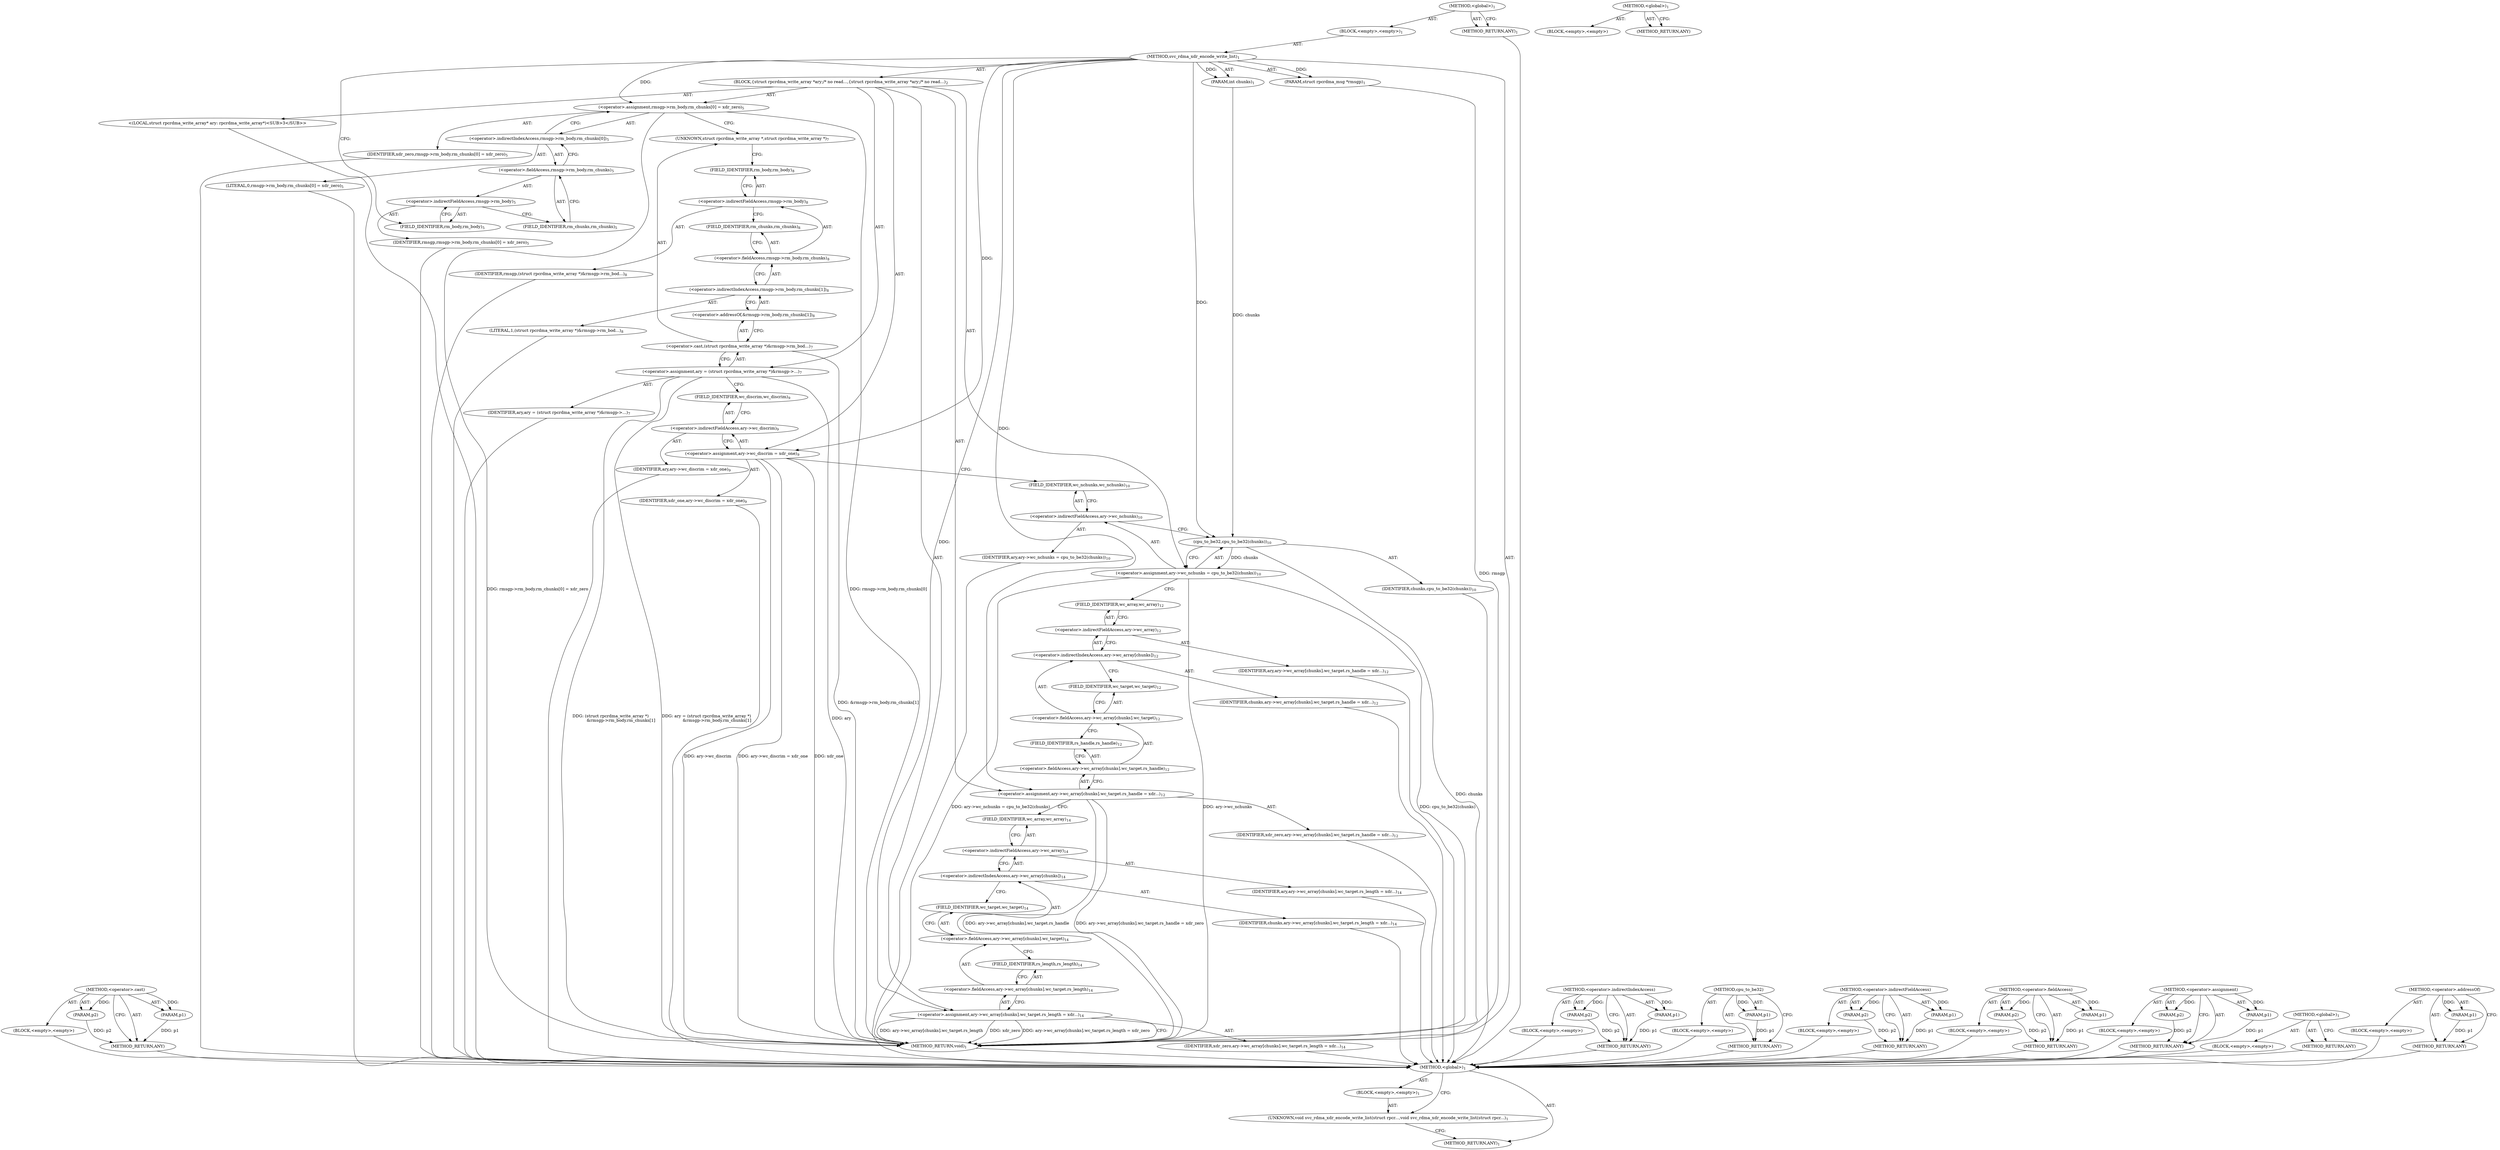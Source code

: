 digraph "&lt;global&gt;" {
vulnerable_108 [label=<(METHOD,&lt;operator&gt;.cast)>];
vulnerable_109 [label=<(PARAM,p1)>];
vulnerable_110 [label=<(PARAM,p2)>];
vulnerable_111 [label=<(BLOCK,&lt;empty&gt;,&lt;empty&gt;)>];
vulnerable_112 [label=<(METHOD_RETURN,ANY)>];
vulnerable_6 [label=<(METHOD,&lt;global&gt;)<SUB>1</SUB>>];
vulnerable_7 [label=<(BLOCK,&lt;empty&gt;,&lt;empty&gt;)<SUB>1</SUB>>];
vulnerable_8 [label=<(METHOD,svc_rdma_xdr_encode_write_list)<SUB>1</SUB>>];
vulnerable_9 [label=<(PARAM,struct rpcrdma_msg *rmsgp)<SUB>1</SUB>>];
vulnerable_10 [label=<(PARAM,int chunks)<SUB>1</SUB>>];
vulnerable_11 [label=<(BLOCK,{
	struct rpcrdma_write_array *ary;
	/* no read...,{
	struct rpcrdma_write_array *ary;
	/* no read...)<SUB>2</SUB>>];
vulnerable_12 [label="<(LOCAL,struct rpcrdma_write_array* ary: rpcrdma_write_array*)<SUB>3</SUB>>"];
vulnerable_13 [label=<(&lt;operator&gt;.assignment,rmsgp-&gt;rm_body.rm_chunks[0] = xdr_zero)<SUB>5</SUB>>];
vulnerable_14 [label=<(&lt;operator&gt;.indirectIndexAccess,rmsgp-&gt;rm_body.rm_chunks[0])<SUB>5</SUB>>];
vulnerable_15 [label=<(&lt;operator&gt;.fieldAccess,rmsgp-&gt;rm_body.rm_chunks)<SUB>5</SUB>>];
vulnerable_16 [label=<(&lt;operator&gt;.indirectFieldAccess,rmsgp-&gt;rm_body)<SUB>5</SUB>>];
vulnerable_17 [label=<(IDENTIFIER,rmsgp,rmsgp-&gt;rm_body.rm_chunks[0] = xdr_zero)<SUB>5</SUB>>];
vulnerable_18 [label=<(FIELD_IDENTIFIER,rm_body,rm_body)<SUB>5</SUB>>];
vulnerable_19 [label=<(FIELD_IDENTIFIER,rm_chunks,rm_chunks)<SUB>5</SUB>>];
vulnerable_20 [label=<(LITERAL,0,rmsgp-&gt;rm_body.rm_chunks[0] = xdr_zero)<SUB>5</SUB>>];
vulnerable_21 [label=<(IDENTIFIER,xdr_zero,rmsgp-&gt;rm_body.rm_chunks[0] = xdr_zero)<SUB>5</SUB>>];
vulnerable_22 [label=<(&lt;operator&gt;.assignment,ary = (struct rpcrdma_write_array *)
		&amp;rmsgp-&gt;...)<SUB>7</SUB>>];
vulnerable_23 [label=<(IDENTIFIER,ary,ary = (struct rpcrdma_write_array *)
		&amp;rmsgp-&gt;...)<SUB>7</SUB>>];
vulnerable_24 [label=<(&lt;operator&gt;.cast,(struct rpcrdma_write_array *)
		&amp;rmsgp-&gt;rm_bod...)<SUB>7</SUB>>];
vulnerable_25 [label=<(UNKNOWN,struct rpcrdma_write_array *,struct rpcrdma_write_array *)<SUB>7</SUB>>];
vulnerable_26 [label=<(&lt;operator&gt;.addressOf,&amp;rmsgp-&gt;rm_body.rm_chunks[1])<SUB>8</SUB>>];
vulnerable_27 [label=<(&lt;operator&gt;.indirectIndexAccess,rmsgp-&gt;rm_body.rm_chunks[1])<SUB>8</SUB>>];
vulnerable_28 [label=<(&lt;operator&gt;.fieldAccess,rmsgp-&gt;rm_body.rm_chunks)<SUB>8</SUB>>];
vulnerable_29 [label=<(&lt;operator&gt;.indirectFieldAccess,rmsgp-&gt;rm_body)<SUB>8</SUB>>];
vulnerable_30 [label=<(IDENTIFIER,rmsgp,(struct rpcrdma_write_array *)
		&amp;rmsgp-&gt;rm_bod...)<SUB>8</SUB>>];
vulnerable_31 [label=<(FIELD_IDENTIFIER,rm_body,rm_body)<SUB>8</SUB>>];
vulnerable_32 [label=<(FIELD_IDENTIFIER,rm_chunks,rm_chunks)<SUB>8</SUB>>];
vulnerable_33 [label=<(LITERAL,1,(struct rpcrdma_write_array *)
		&amp;rmsgp-&gt;rm_bod...)<SUB>8</SUB>>];
vulnerable_34 [label=<(&lt;operator&gt;.assignment,ary-&gt;wc_discrim = xdr_one)<SUB>9</SUB>>];
vulnerable_35 [label=<(&lt;operator&gt;.indirectFieldAccess,ary-&gt;wc_discrim)<SUB>9</SUB>>];
vulnerable_36 [label=<(IDENTIFIER,ary,ary-&gt;wc_discrim = xdr_one)<SUB>9</SUB>>];
vulnerable_37 [label=<(FIELD_IDENTIFIER,wc_discrim,wc_discrim)<SUB>9</SUB>>];
vulnerable_38 [label=<(IDENTIFIER,xdr_one,ary-&gt;wc_discrim = xdr_one)<SUB>9</SUB>>];
vulnerable_39 [label=<(&lt;operator&gt;.assignment,ary-&gt;wc_nchunks = cpu_to_be32(chunks))<SUB>10</SUB>>];
vulnerable_40 [label=<(&lt;operator&gt;.indirectFieldAccess,ary-&gt;wc_nchunks)<SUB>10</SUB>>];
vulnerable_41 [label=<(IDENTIFIER,ary,ary-&gt;wc_nchunks = cpu_to_be32(chunks))<SUB>10</SUB>>];
vulnerable_42 [label=<(FIELD_IDENTIFIER,wc_nchunks,wc_nchunks)<SUB>10</SUB>>];
vulnerable_43 [label=<(cpu_to_be32,cpu_to_be32(chunks))<SUB>10</SUB>>];
vulnerable_44 [label=<(IDENTIFIER,chunks,cpu_to_be32(chunks))<SUB>10</SUB>>];
vulnerable_45 [label=<(&lt;operator&gt;.assignment,ary-&gt;wc_array[chunks].wc_target.rs_handle = xdr...)<SUB>12</SUB>>];
vulnerable_46 [label=<(&lt;operator&gt;.fieldAccess,ary-&gt;wc_array[chunks].wc_target.rs_handle)<SUB>12</SUB>>];
vulnerable_47 [label=<(&lt;operator&gt;.fieldAccess,ary-&gt;wc_array[chunks].wc_target)<SUB>12</SUB>>];
vulnerable_48 [label=<(&lt;operator&gt;.indirectIndexAccess,ary-&gt;wc_array[chunks])<SUB>12</SUB>>];
vulnerable_49 [label=<(&lt;operator&gt;.indirectFieldAccess,ary-&gt;wc_array)<SUB>12</SUB>>];
vulnerable_50 [label=<(IDENTIFIER,ary,ary-&gt;wc_array[chunks].wc_target.rs_handle = xdr...)<SUB>12</SUB>>];
vulnerable_51 [label=<(FIELD_IDENTIFIER,wc_array,wc_array)<SUB>12</SUB>>];
vulnerable_52 [label=<(IDENTIFIER,chunks,ary-&gt;wc_array[chunks].wc_target.rs_handle = xdr...)<SUB>12</SUB>>];
vulnerable_53 [label=<(FIELD_IDENTIFIER,wc_target,wc_target)<SUB>12</SUB>>];
vulnerable_54 [label=<(FIELD_IDENTIFIER,rs_handle,rs_handle)<SUB>12</SUB>>];
vulnerable_55 [label=<(IDENTIFIER,xdr_zero,ary-&gt;wc_array[chunks].wc_target.rs_handle = xdr...)<SUB>12</SUB>>];
vulnerable_56 [label=<(&lt;operator&gt;.assignment,ary-&gt;wc_array[chunks].wc_target.rs_length = xdr...)<SUB>14</SUB>>];
vulnerable_57 [label=<(&lt;operator&gt;.fieldAccess,ary-&gt;wc_array[chunks].wc_target.rs_length)<SUB>14</SUB>>];
vulnerable_58 [label=<(&lt;operator&gt;.fieldAccess,ary-&gt;wc_array[chunks].wc_target)<SUB>14</SUB>>];
vulnerable_59 [label=<(&lt;operator&gt;.indirectIndexAccess,ary-&gt;wc_array[chunks])<SUB>14</SUB>>];
vulnerable_60 [label=<(&lt;operator&gt;.indirectFieldAccess,ary-&gt;wc_array)<SUB>14</SUB>>];
vulnerable_61 [label=<(IDENTIFIER,ary,ary-&gt;wc_array[chunks].wc_target.rs_length = xdr...)<SUB>14</SUB>>];
vulnerable_62 [label=<(FIELD_IDENTIFIER,wc_array,wc_array)<SUB>14</SUB>>];
vulnerable_63 [label=<(IDENTIFIER,chunks,ary-&gt;wc_array[chunks].wc_target.rs_length = xdr...)<SUB>14</SUB>>];
vulnerable_64 [label=<(FIELD_IDENTIFIER,wc_target,wc_target)<SUB>14</SUB>>];
vulnerable_65 [label=<(FIELD_IDENTIFIER,rs_length,rs_length)<SUB>14</SUB>>];
vulnerable_66 [label=<(IDENTIFIER,xdr_zero,ary-&gt;wc_array[chunks].wc_target.rs_length = xdr...)<SUB>14</SUB>>];
vulnerable_67 [label=<(METHOD_RETURN,void)<SUB>1</SUB>>];
vulnerable_69 [label=<(METHOD_RETURN,ANY)<SUB>1</SUB>>];
vulnerable_93 [label=<(METHOD,&lt;operator&gt;.indirectIndexAccess)>];
vulnerable_94 [label=<(PARAM,p1)>];
vulnerable_95 [label=<(PARAM,p2)>];
vulnerable_96 [label=<(BLOCK,&lt;empty&gt;,&lt;empty&gt;)>];
vulnerable_97 [label=<(METHOD_RETURN,ANY)>];
vulnerable_117 [label=<(METHOD,cpu_to_be32)>];
vulnerable_118 [label=<(PARAM,p1)>];
vulnerable_119 [label=<(BLOCK,&lt;empty&gt;,&lt;empty&gt;)>];
vulnerable_120 [label=<(METHOD_RETURN,ANY)>];
vulnerable_103 [label=<(METHOD,&lt;operator&gt;.indirectFieldAccess)>];
vulnerable_104 [label=<(PARAM,p1)>];
vulnerable_105 [label=<(PARAM,p2)>];
vulnerable_106 [label=<(BLOCK,&lt;empty&gt;,&lt;empty&gt;)>];
vulnerable_107 [label=<(METHOD_RETURN,ANY)>];
vulnerable_98 [label=<(METHOD,&lt;operator&gt;.fieldAccess)>];
vulnerable_99 [label=<(PARAM,p1)>];
vulnerable_100 [label=<(PARAM,p2)>];
vulnerable_101 [label=<(BLOCK,&lt;empty&gt;,&lt;empty&gt;)>];
vulnerable_102 [label=<(METHOD_RETURN,ANY)>];
vulnerable_88 [label=<(METHOD,&lt;operator&gt;.assignment)>];
vulnerable_89 [label=<(PARAM,p1)>];
vulnerable_90 [label=<(PARAM,p2)>];
vulnerable_91 [label=<(BLOCK,&lt;empty&gt;,&lt;empty&gt;)>];
vulnerable_92 [label=<(METHOD_RETURN,ANY)>];
vulnerable_82 [label=<(METHOD,&lt;global&gt;)<SUB>1</SUB>>];
vulnerable_83 [label=<(BLOCK,&lt;empty&gt;,&lt;empty&gt;)>];
vulnerable_84 [label=<(METHOD_RETURN,ANY)>];
vulnerable_113 [label=<(METHOD,&lt;operator&gt;.addressOf)>];
vulnerable_114 [label=<(PARAM,p1)>];
vulnerable_115 [label=<(BLOCK,&lt;empty&gt;,&lt;empty&gt;)>];
vulnerable_116 [label=<(METHOD_RETURN,ANY)>];
fixed_6 [label=<(METHOD,&lt;global&gt;)<SUB>1</SUB>>];
fixed_7 [label=<(BLOCK,&lt;empty&gt;,&lt;empty&gt;)<SUB>1</SUB>>];
fixed_8 [label=<(UNKNOWN,void svc_rdma_xdr_encode_write_list(struct rpcr...,void svc_rdma_xdr_encode_write_list(struct rpcr...)<SUB>1</SUB>>];
fixed_9 [label=<(METHOD_RETURN,ANY)<SUB>1</SUB>>];
fixed_14 [label=<(METHOD,&lt;global&gt;)<SUB>1</SUB>>];
fixed_15 [label=<(BLOCK,&lt;empty&gt;,&lt;empty&gt;)>];
fixed_16 [label=<(METHOD_RETURN,ANY)>];
vulnerable_108 -> vulnerable_109  [key=0, label="AST: "];
vulnerable_108 -> vulnerable_109  [key=1, label="DDG: "];
vulnerable_108 -> vulnerable_111  [key=0, label="AST: "];
vulnerable_108 -> vulnerable_110  [key=0, label="AST: "];
vulnerable_108 -> vulnerable_110  [key=1, label="DDG: "];
vulnerable_108 -> vulnerable_112  [key=0, label="AST: "];
vulnerable_108 -> vulnerable_112  [key=1, label="CFG: "];
vulnerable_109 -> vulnerable_112  [key=0, label="DDG: p1"];
vulnerable_110 -> vulnerable_112  [key=0, label="DDG: p2"];
vulnerable_111 -> fixed_6  [key=0];
vulnerable_112 -> fixed_6  [key=0];
vulnerable_6 -> vulnerable_7  [key=0, label="AST: "];
vulnerable_6 -> vulnerable_69  [key=0, label="AST: "];
vulnerable_6 -> vulnerable_69  [key=1, label="CFG: "];
vulnerable_7 -> vulnerable_8  [key=0, label="AST: "];
vulnerable_8 -> vulnerable_9  [key=0, label="AST: "];
vulnerable_8 -> vulnerable_9  [key=1, label="DDG: "];
vulnerable_8 -> vulnerable_10  [key=0, label="AST: "];
vulnerable_8 -> vulnerable_10  [key=1, label="DDG: "];
vulnerable_8 -> vulnerable_11  [key=0, label="AST: "];
vulnerable_8 -> vulnerable_67  [key=0, label="AST: "];
vulnerable_8 -> vulnerable_18  [key=0, label="CFG: "];
vulnerable_8 -> vulnerable_13  [key=0, label="DDG: "];
vulnerable_8 -> vulnerable_34  [key=0, label="DDG: "];
vulnerable_8 -> vulnerable_45  [key=0, label="DDG: "];
vulnerable_8 -> vulnerable_56  [key=0, label="DDG: "];
vulnerable_8 -> vulnerable_43  [key=0, label="DDG: "];
vulnerable_9 -> vulnerable_67  [key=0, label="DDG: rmsgp"];
vulnerable_10 -> vulnerable_43  [key=0, label="DDG: chunks"];
vulnerable_11 -> vulnerable_12  [key=0, label="AST: "];
vulnerable_11 -> vulnerable_13  [key=0, label="AST: "];
vulnerable_11 -> vulnerable_22  [key=0, label="AST: "];
vulnerable_11 -> vulnerable_34  [key=0, label="AST: "];
vulnerable_11 -> vulnerable_39  [key=0, label="AST: "];
vulnerable_11 -> vulnerable_45  [key=0, label="AST: "];
vulnerable_11 -> vulnerable_56  [key=0, label="AST: "];
vulnerable_12 -> fixed_6  [key=0];
vulnerable_13 -> vulnerable_14  [key=0, label="AST: "];
vulnerable_13 -> vulnerable_21  [key=0, label="AST: "];
vulnerable_13 -> vulnerable_25  [key=0, label="CFG: "];
vulnerable_13 -> vulnerable_67  [key=0, label="DDG: rmsgp-&gt;rm_body.rm_chunks[0]"];
vulnerable_13 -> vulnerable_67  [key=1, label="DDG: rmsgp-&gt;rm_body.rm_chunks[0] = xdr_zero"];
vulnerable_14 -> vulnerable_15  [key=0, label="AST: "];
vulnerable_14 -> vulnerable_20  [key=0, label="AST: "];
vulnerable_14 -> vulnerable_13  [key=0, label="CFG: "];
vulnerable_15 -> vulnerable_16  [key=0, label="AST: "];
vulnerable_15 -> vulnerable_19  [key=0, label="AST: "];
vulnerable_15 -> vulnerable_14  [key=0, label="CFG: "];
vulnerable_16 -> vulnerable_17  [key=0, label="AST: "];
vulnerable_16 -> vulnerable_18  [key=0, label="AST: "];
vulnerable_16 -> vulnerable_19  [key=0, label="CFG: "];
vulnerable_17 -> fixed_6  [key=0];
vulnerable_18 -> vulnerable_16  [key=0, label="CFG: "];
vulnerable_19 -> vulnerable_15  [key=0, label="CFG: "];
vulnerable_20 -> fixed_6  [key=0];
vulnerable_21 -> fixed_6  [key=0];
vulnerable_22 -> vulnerable_23  [key=0, label="AST: "];
vulnerable_22 -> vulnerable_24  [key=0, label="AST: "];
vulnerable_22 -> vulnerable_37  [key=0, label="CFG: "];
vulnerable_22 -> vulnerable_67  [key=0, label="DDG: ary"];
vulnerable_22 -> vulnerable_67  [key=1, label="DDG: (struct rpcrdma_write_array *)
		&amp;rmsgp-&gt;rm_body.rm_chunks[1]"];
vulnerable_22 -> vulnerable_67  [key=2, label="DDG: ary = (struct rpcrdma_write_array *)
		&amp;rmsgp-&gt;rm_body.rm_chunks[1]"];
vulnerable_23 -> fixed_6  [key=0];
vulnerable_24 -> vulnerable_25  [key=0, label="AST: "];
vulnerable_24 -> vulnerable_26  [key=0, label="AST: "];
vulnerable_24 -> vulnerable_22  [key=0, label="CFG: "];
vulnerable_24 -> vulnerable_67  [key=0, label="DDG: &amp;rmsgp-&gt;rm_body.rm_chunks[1]"];
vulnerable_25 -> vulnerable_31  [key=0, label="CFG: "];
vulnerable_26 -> vulnerable_27  [key=0, label="AST: "];
vulnerable_26 -> vulnerable_24  [key=0, label="CFG: "];
vulnerable_27 -> vulnerable_28  [key=0, label="AST: "];
vulnerable_27 -> vulnerable_33  [key=0, label="AST: "];
vulnerable_27 -> vulnerable_26  [key=0, label="CFG: "];
vulnerable_28 -> vulnerable_29  [key=0, label="AST: "];
vulnerable_28 -> vulnerable_32  [key=0, label="AST: "];
vulnerable_28 -> vulnerable_27  [key=0, label="CFG: "];
vulnerable_29 -> vulnerable_30  [key=0, label="AST: "];
vulnerable_29 -> vulnerable_31  [key=0, label="AST: "];
vulnerable_29 -> vulnerable_32  [key=0, label="CFG: "];
vulnerable_30 -> fixed_6  [key=0];
vulnerable_31 -> vulnerable_29  [key=0, label="CFG: "];
vulnerable_32 -> vulnerable_28  [key=0, label="CFG: "];
vulnerable_33 -> fixed_6  [key=0];
vulnerable_34 -> vulnerable_35  [key=0, label="AST: "];
vulnerable_34 -> vulnerable_38  [key=0, label="AST: "];
vulnerable_34 -> vulnerable_42  [key=0, label="CFG: "];
vulnerable_34 -> vulnerable_67  [key=0, label="DDG: ary-&gt;wc_discrim"];
vulnerable_34 -> vulnerable_67  [key=1, label="DDG: ary-&gt;wc_discrim = xdr_one"];
vulnerable_34 -> vulnerable_67  [key=2, label="DDG: xdr_one"];
vulnerable_35 -> vulnerable_36  [key=0, label="AST: "];
vulnerable_35 -> vulnerable_37  [key=0, label="AST: "];
vulnerable_35 -> vulnerable_34  [key=0, label="CFG: "];
vulnerable_36 -> fixed_6  [key=0];
vulnerable_37 -> vulnerable_35  [key=0, label="CFG: "];
vulnerable_38 -> fixed_6  [key=0];
vulnerable_39 -> vulnerable_40  [key=0, label="AST: "];
vulnerable_39 -> vulnerable_43  [key=0, label="AST: "];
vulnerable_39 -> vulnerable_51  [key=0, label="CFG: "];
vulnerable_39 -> vulnerable_67  [key=0, label="DDG: ary-&gt;wc_nchunks"];
vulnerable_39 -> vulnerable_67  [key=1, label="DDG: cpu_to_be32(chunks)"];
vulnerable_39 -> vulnerable_67  [key=2, label="DDG: ary-&gt;wc_nchunks = cpu_to_be32(chunks)"];
vulnerable_40 -> vulnerable_41  [key=0, label="AST: "];
vulnerable_40 -> vulnerable_42  [key=0, label="AST: "];
vulnerable_40 -> vulnerable_43  [key=0, label="CFG: "];
vulnerable_41 -> fixed_6  [key=0];
vulnerable_42 -> vulnerable_40  [key=0, label="CFG: "];
vulnerable_43 -> vulnerable_44  [key=0, label="AST: "];
vulnerable_43 -> vulnerable_39  [key=0, label="CFG: "];
vulnerable_43 -> vulnerable_39  [key=1, label="DDG: chunks"];
vulnerable_43 -> vulnerable_67  [key=0, label="DDG: chunks"];
vulnerable_44 -> fixed_6  [key=0];
vulnerable_45 -> vulnerable_46  [key=0, label="AST: "];
vulnerable_45 -> vulnerable_55  [key=0, label="AST: "];
vulnerable_45 -> vulnerable_62  [key=0, label="CFG: "];
vulnerable_45 -> vulnerable_67  [key=0, label="DDG: ary-&gt;wc_array[chunks].wc_target.rs_handle"];
vulnerable_45 -> vulnerable_67  [key=1, label="DDG: ary-&gt;wc_array[chunks].wc_target.rs_handle = xdr_zero"];
vulnerable_46 -> vulnerable_47  [key=0, label="AST: "];
vulnerable_46 -> vulnerable_54  [key=0, label="AST: "];
vulnerable_46 -> vulnerable_45  [key=0, label="CFG: "];
vulnerable_47 -> vulnerable_48  [key=0, label="AST: "];
vulnerable_47 -> vulnerable_53  [key=0, label="AST: "];
vulnerable_47 -> vulnerable_54  [key=0, label="CFG: "];
vulnerable_48 -> vulnerable_49  [key=0, label="AST: "];
vulnerable_48 -> vulnerable_52  [key=0, label="AST: "];
vulnerable_48 -> vulnerable_53  [key=0, label="CFG: "];
vulnerable_49 -> vulnerable_50  [key=0, label="AST: "];
vulnerable_49 -> vulnerable_51  [key=0, label="AST: "];
vulnerable_49 -> vulnerable_48  [key=0, label="CFG: "];
vulnerable_50 -> fixed_6  [key=0];
vulnerable_51 -> vulnerable_49  [key=0, label="CFG: "];
vulnerable_52 -> fixed_6  [key=0];
vulnerable_53 -> vulnerable_47  [key=0, label="CFG: "];
vulnerable_54 -> vulnerable_46  [key=0, label="CFG: "];
vulnerable_55 -> fixed_6  [key=0];
vulnerable_56 -> vulnerable_57  [key=0, label="AST: "];
vulnerable_56 -> vulnerable_66  [key=0, label="AST: "];
vulnerable_56 -> vulnerable_67  [key=0, label="CFG: "];
vulnerable_56 -> vulnerable_67  [key=1, label="DDG: ary-&gt;wc_array[chunks].wc_target.rs_length"];
vulnerable_56 -> vulnerable_67  [key=2, label="DDG: xdr_zero"];
vulnerable_56 -> vulnerable_67  [key=3, label="DDG: ary-&gt;wc_array[chunks].wc_target.rs_length = xdr_zero"];
vulnerable_57 -> vulnerable_58  [key=0, label="AST: "];
vulnerable_57 -> vulnerable_65  [key=0, label="AST: "];
vulnerable_57 -> vulnerable_56  [key=0, label="CFG: "];
vulnerable_58 -> vulnerable_59  [key=0, label="AST: "];
vulnerable_58 -> vulnerable_64  [key=0, label="AST: "];
vulnerable_58 -> vulnerable_65  [key=0, label="CFG: "];
vulnerable_59 -> vulnerable_60  [key=0, label="AST: "];
vulnerable_59 -> vulnerable_63  [key=0, label="AST: "];
vulnerable_59 -> vulnerable_64  [key=0, label="CFG: "];
vulnerable_60 -> vulnerable_61  [key=0, label="AST: "];
vulnerable_60 -> vulnerable_62  [key=0, label="AST: "];
vulnerable_60 -> vulnerable_59  [key=0, label="CFG: "];
vulnerable_61 -> fixed_6  [key=0];
vulnerable_62 -> vulnerable_60  [key=0, label="CFG: "];
vulnerable_63 -> fixed_6  [key=0];
vulnerable_64 -> vulnerable_58  [key=0, label="CFG: "];
vulnerable_65 -> vulnerable_57  [key=0, label="CFG: "];
vulnerable_66 -> fixed_6  [key=0];
vulnerable_67 -> fixed_6  [key=0];
vulnerable_69 -> fixed_6  [key=0];
vulnerable_93 -> vulnerable_94  [key=0, label="AST: "];
vulnerable_93 -> vulnerable_94  [key=1, label="DDG: "];
vulnerable_93 -> vulnerable_96  [key=0, label="AST: "];
vulnerable_93 -> vulnerable_95  [key=0, label="AST: "];
vulnerable_93 -> vulnerable_95  [key=1, label="DDG: "];
vulnerable_93 -> vulnerable_97  [key=0, label="AST: "];
vulnerable_93 -> vulnerable_97  [key=1, label="CFG: "];
vulnerable_94 -> vulnerable_97  [key=0, label="DDG: p1"];
vulnerable_95 -> vulnerable_97  [key=0, label="DDG: p2"];
vulnerable_96 -> fixed_6  [key=0];
vulnerable_97 -> fixed_6  [key=0];
vulnerable_117 -> vulnerable_118  [key=0, label="AST: "];
vulnerable_117 -> vulnerable_118  [key=1, label="DDG: "];
vulnerable_117 -> vulnerable_119  [key=0, label="AST: "];
vulnerable_117 -> vulnerable_120  [key=0, label="AST: "];
vulnerable_117 -> vulnerable_120  [key=1, label="CFG: "];
vulnerable_118 -> vulnerable_120  [key=0, label="DDG: p1"];
vulnerable_119 -> fixed_6  [key=0];
vulnerable_120 -> fixed_6  [key=0];
vulnerable_103 -> vulnerable_104  [key=0, label="AST: "];
vulnerable_103 -> vulnerable_104  [key=1, label="DDG: "];
vulnerable_103 -> vulnerable_106  [key=0, label="AST: "];
vulnerable_103 -> vulnerable_105  [key=0, label="AST: "];
vulnerable_103 -> vulnerable_105  [key=1, label="DDG: "];
vulnerable_103 -> vulnerable_107  [key=0, label="AST: "];
vulnerable_103 -> vulnerable_107  [key=1, label="CFG: "];
vulnerable_104 -> vulnerable_107  [key=0, label="DDG: p1"];
vulnerable_105 -> vulnerable_107  [key=0, label="DDG: p2"];
vulnerable_106 -> fixed_6  [key=0];
vulnerable_107 -> fixed_6  [key=0];
vulnerable_98 -> vulnerable_99  [key=0, label="AST: "];
vulnerable_98 -> vulnerable_99  [key=1, label="DDG: "];
vulnerable_98 -> vulnerable_101  [key=0, label="AST: "];
vulnerable_98 -> vulnerable_100  [key=0, label="AST: "];
vulnerable_98 -> vulnerable_100  [key=1, label="DDG: "];
vulnerable_98 -> vulnerable_102  [key=0, label="AST: "];
vulnerable_98 -> vulnerable_102  [key=1, label="CFG: "];
vulnerable_99 -> vulnerable_102  [key=0, label="DDG: p1"];
vulnerable_100 -> vulnerable_102  [key=0, label="DDG: p2"];
vulnerable_101 -> fixed_6  [key=0];
vulnerable_102 -> fixed_6  [key=0];
vulnerable_88 -> vulnerable_89  [key=0, label="AST: "];
vulnerable_88 -> vulnerable_89  [key=1, label="DDG: "];
vulnerable_88 -> vulnerable_91  [key=0, label="AST: "];
vulnerable_88 -> vulnerable_90  [key=0, label="AST: "];
vulnerable_88 -> vulnerable_90  [key=1, label="DDG: "];
vulnerable_88 -> vulnerable_92  [key=0, label="AST: "];
vulnerable_88 -> vulnerable_92  [key=1, label="CFG: "];
vulnerable_89 -> vulnerable_92  [key=0, label="DDG: p1"];
vulnerable_90 -> vulnerable_92  [key=0, label="DDG: p2"];
vulnerable_91 -> fixed_6  [key=0];
vulnerable_92 -> fixed_6  [key=0];
vulnerable_82 -> vulnerable_83  [key=0, label="AST: "];
vulnerable_82 -> vulnerable_84  [key=0, label="AST: "];
vulnerable_82 -> vulnerable_84  [key=1, label="CFG: "];
vulnerable_83 -> fixed_6  [key=0];
vulnerable_84 -> fixed_6  [key=0];
vulnerable_113 -> vulnerable_114  [key=0, label="AST: "];
vulnerable_113 -> vulnerable_114  [key=1, label="DDG: "];
vulnerable_113 -> vulnerable_115  [key=0, label="AST: "];
vulnerable_113 -> vulnerable_116  [key=0, label="AST: "];
vulnerable_113 -> vulnerable_116  [key=1, label="CFG: "];
vulnerable_114 -> vulnerable_116  [key=0, label="DDG: p1"];
vulnerable_115 -> fixed_6  [key=0];
vulnerable_116 -> fixed_6  [key=0];
fixed_6 -> fixed_7  [key=0, label="AST: "];
fixed_6 -> fixed_9  [key=0, label="AST: "];
fixed_6 -> fixed_8  [key=0, label="CFG: "];
fixed_7 -> fixed_8  [key=0, label="AST: "];
fixed_8 -> fixed_9  [key=0, label="CFG: "];
fixed_14 -> fixed_15  [key=0, label="AST: "];
fixed_14 -> fixed_16  [key=0, label="AST: "];
fixed_14 -> fixed_16  [key=1, label="CFG: "];
}

